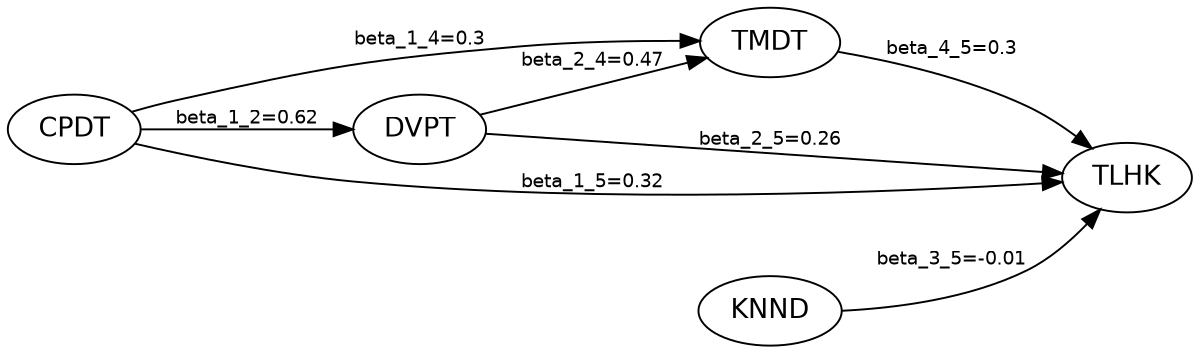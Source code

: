 digraph "NCKH_pls" {
  rankdir=LR;
  size="8,8";
  node [fontname="Helvetica" fontsize=14 shape=box];
  edge [fontname="Helvetica" fontsize=10];
  center=1;
  "CPDT" [shape=ellipse]
  "DVPT" [shape=ellipse]
  "KNND" [shape=ellipse]
  "TMDT" [shape=ellipse]
  "TLHK" [shape=ellipse]
 "CPDT" -> "DVPT" [label="beta_1_2=0.62"];
  "CPDT" -> "TMDT" [label="beta_1_4=0.3"];
  "DVPT" -> "TMDT" [label="beta_2_4=0.47"];
  "CPDT" -> "TLHK" [label="beta_1_5=0.32"];
  "DVPT" -> "TLHK" [label="beta_2_5=0.26"];
  "KNND" -> "TLHK" [label="beta_3_5=-0.01"];
  "TMDT" -> "TLHK" [label="beta_4_5=0.3"];
}
